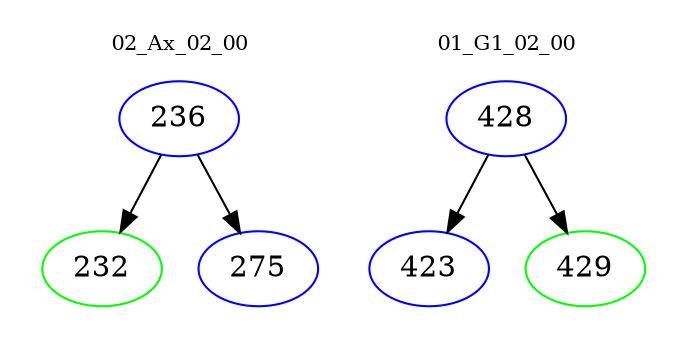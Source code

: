 digraph{
subgraph cluster_0 {
color = white
label = "02_Ax_02_00";
fontsize=10;
T0_236 [label="236", color="blue"]
T0_236 -> T0_232 [color="black"]
T0_232 [label="232", color="green"]
T0_236 -> T0_275 [color="black"]
T0_275 [label="275", color="blue"]
}
subgraph cluster_1 {
color = white
label = "01_G1_02_00";
fontsize=10;
T1_428 [label="428", color="blue"]
T1_428 -> T1_423 [color="black"]
T1_423 [label="423", color="blue"]
T1_428 -> T1_429 [color="black"]
T1_429 [label="429", color="green"]
}
}
